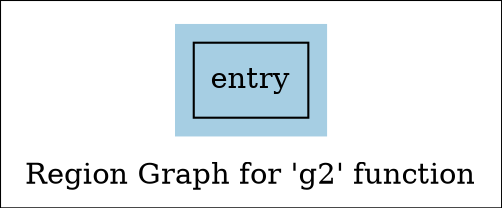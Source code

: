 digraph "Region Graph for 'g2' function" {
	label="Region Graph for 'g2' function";

	Node0x112ecd0 [shape=record,label="{entry}"];
	colorscheme = "paired12"
        subgraph cluster_0x1133750 {
          label = "";
          style = filled;
          color = 1
          Node0x112ecd0;
        }
}
